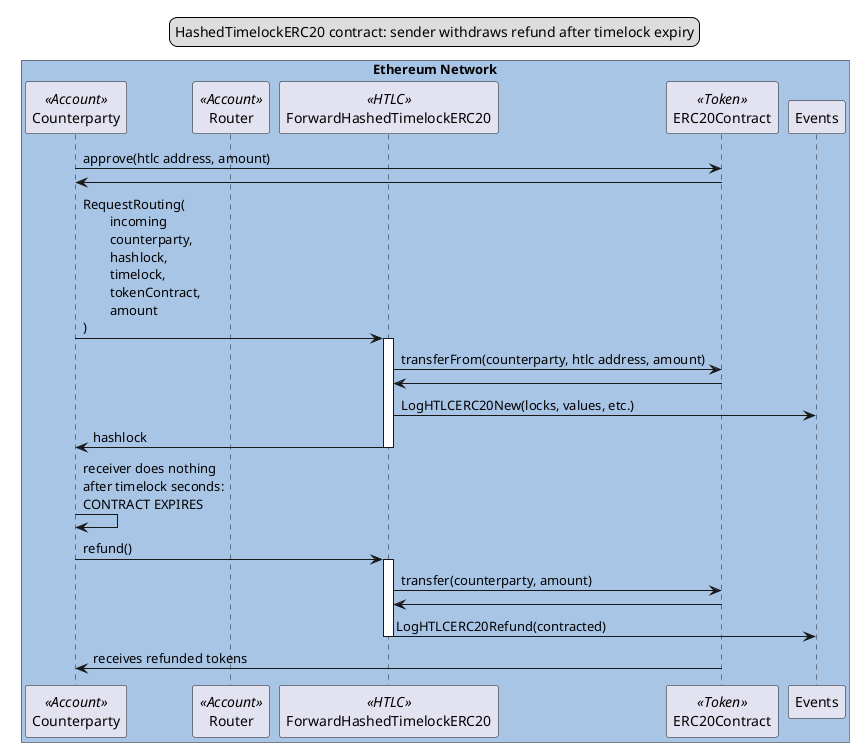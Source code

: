 @startuml
skinparam BoxPadding 20

legend top
HashedTimelockERC20 contract: sender withdraws refund after timelock expiry
end legend

box "Ethereum Network" #A9C5E6
participant Counterparty as counterparty << Account >>
participant Router as router << Account >>
participant ForwardHashedTimelockERC20 as htlc << HTLC >>
participant ERC20Contract as token << Token >>
participant Events as events
end box

counterparty->token:approve(htlc address, amount)
token->counterparty
counterparty->htlc:RequestRouting(\n\tincoming\n\tcounterparty,\n\thashlock,\n\ttimelock,\n\ttokenContract,\n\tamount\n)

activate htlc
  htlc->token:transferFrom(counterparty, htlc address, amount)
  token->htlc
  htlc->events:LogHTLCERC20New(locks, values, etc.)
  htlc->counterparty:hashlock
deactivate htlc

counterparty->counterparty:receiver does nothing\nafter timelock seconds:\nCONTRACT EXPIRES

counterparty->htlc:refund()

activate htlc
  htlc->token:transfer(counterparty, amount)
  token->htlc
  htlc->events:LogHTLCERC20Refund(contracted)
deactivate htlc

token->counterparty:receives refunded tokens

@enduml
